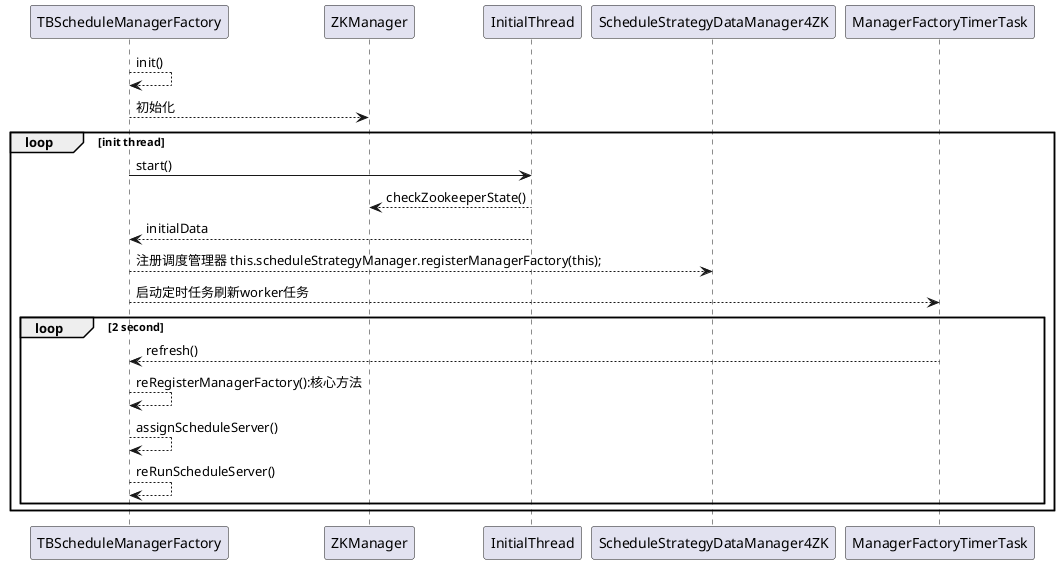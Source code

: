@startuml

TBScheduleManagerFactory --> TBScheduleManagerFactory: init()
TBScheduleManagerFactory --> ZKManager: 初始化

loop init thread
TBScheduleManagerFactory -> InitialThread: start()
ZKManager <-- InitialThread: checkZookeeperState()
TBScheduleManagerFactory <-- InitialThread: initialData

TBScheduleManagerFactory --> ScheduleStrategyDataManager4ZK: 注册调度管理器 this.scheduleStrategyManager.registerManagerFactory(this);

TBScheduleManagerFactory --> ManagerFactoryTimerTask: 启动定时任务刷新worker任务
    loop 2 second
    ManagerFactoryTimerTask --> TBScheduleManagerFactory: refresh()
    TBScheduleManagerFactory --> TBScheduleManagerFactory: reRegisterManagerFactory():核心方法
    TBScheduleManagerFactory --> TBScheduleManagerFactory: assignScheduleServer()
    TBScheduleManagerFactory --> TBScheduleManagerFactory: reRunScheduleServer()
    end
end
@enduml